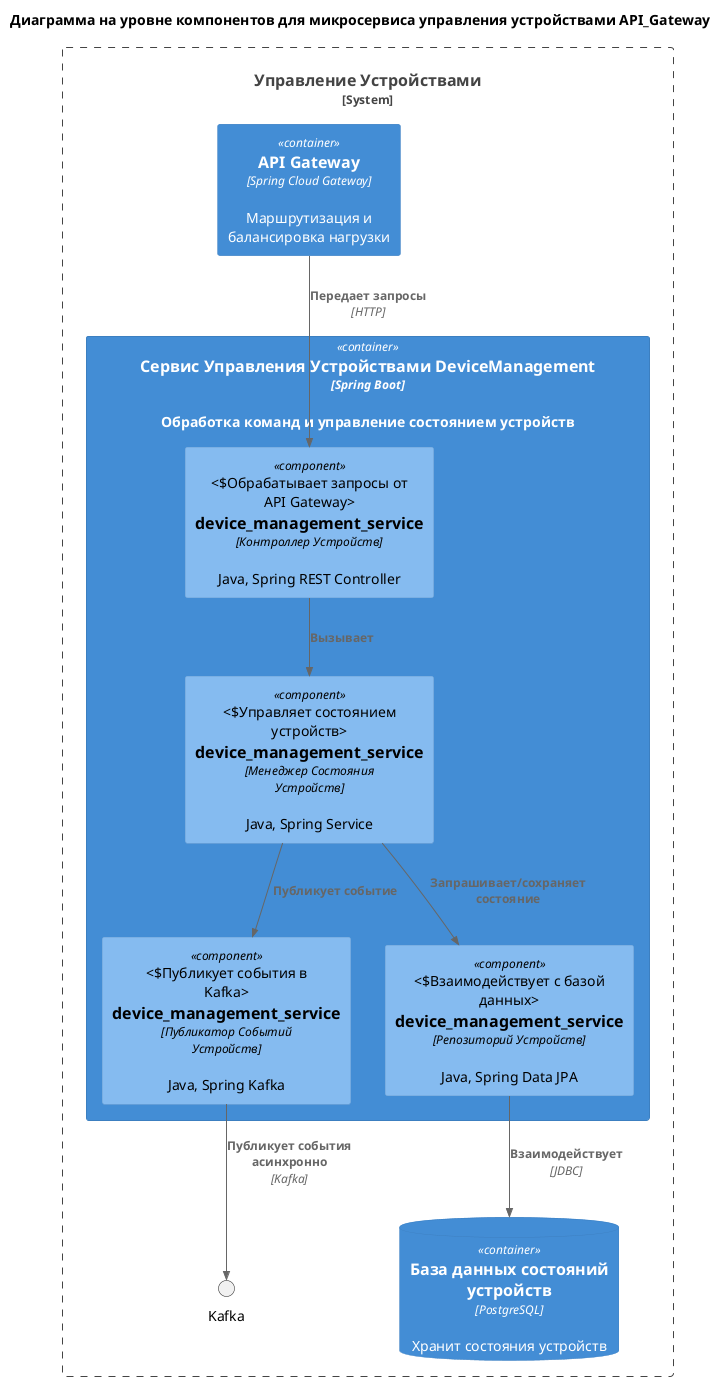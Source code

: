 @startuml
!include <c4/C4_Component>

title  Диаграмма на уровне компонентов для микросервиса управления устройствами API_Gateway

System_Boundary(c1, "Управление Устройствами") {
    Container(api_gateway, "API Gateway", "Spring Cloud Gateway", "Маршрутизация и балансировка нагрузки")
    Container(device_management_service, "Сервис Управления Устройствами DeviceManagement", "Spring Boot", "Обработка команд и управление состоянием устройств") {
        Component(device_controller, device_management_service, "Контроллер Устройств", "Java, Spring REST Controller", "Обрабатывает запросы от API Gateway")
        Component(device_state_manager, device_management_service, "Менеджер Состояния Устройств", "Java, Spring Service", "Управляет состоянием устройств")
        Component(device_event_publisher, device_management_service, "Публикатор Событий Устройств", "Java, Spring Kafka", "Публикует события в Kafka")
        Component(device_repository, device_management_service, "Репозиторий Устройств", "Java, Spring Data JPA", "Взаимодействует с базой данных")
    }
    ContainerDb(device_db, "База данных состояний устройств", "PostgreSQL", "Хранит состояния устройств")

    Rel(api_gateway, device_controller, "Передает запросы", "HTTP")
    Rel(device_controller, device_state_manager, "Вызывает", "")
    Rel(device_state_manager, device_repository, "Запрашивает/сохраняет состояние", "")
    Rel(device_state_manager, device_event_publisher, "Публикует событие", "")
    Rel(device_repository, device_db, "Взаимодействует", "JDBC")
    Rel(device_event_publisher, "Kafka", "Публикует события асинхронно", "Kafka")

}

@enduml